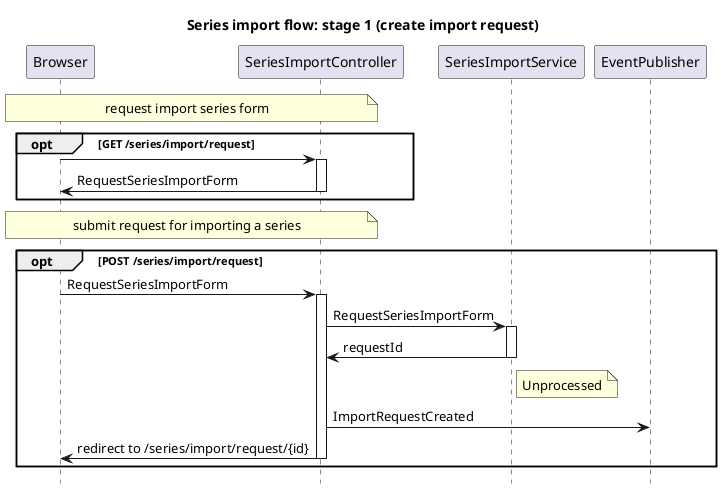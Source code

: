 @startuml

title Series import flow: stage 1 (create import request)
hide footbox

participant Browser
participant SeriesImportController
participant SeriesImportService
participant EventPublisher

note over Browser,SeriesImportController: request import series form
opt GET /series/import/request
Browser->SeriesImportController:
activate SeriesImportController
SeriesImportController->Browser: RequestSeriesImportForm
deactivate SeriesImportController
end

note over Browser,SeriesImportController: submit request for importing a series
opt POST /series/import/request

Browser->SeriesImportController: RequestSeriesImportForm
activate SeriesImportController

SeriesImportController->SeriesImportService: RequestSeriesImportForm
activate SeriesImportService
SeriesImportService->SeriesImportController: requestId
deactivate SeriesImportService
note right of SeriesImportService: Unprocessed
SeriesImportController->EventPublisher: ImportRequestCreated

SeriesImportController->Browser: redirect to /series/import/request/{id}
deactivate SeriesImportController

end

@enduml